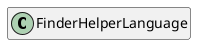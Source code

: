 @startuml
set namespaceSeparator \\
hide members
hide << alias >> circle

class FinderHelperLanguage
@enduml
